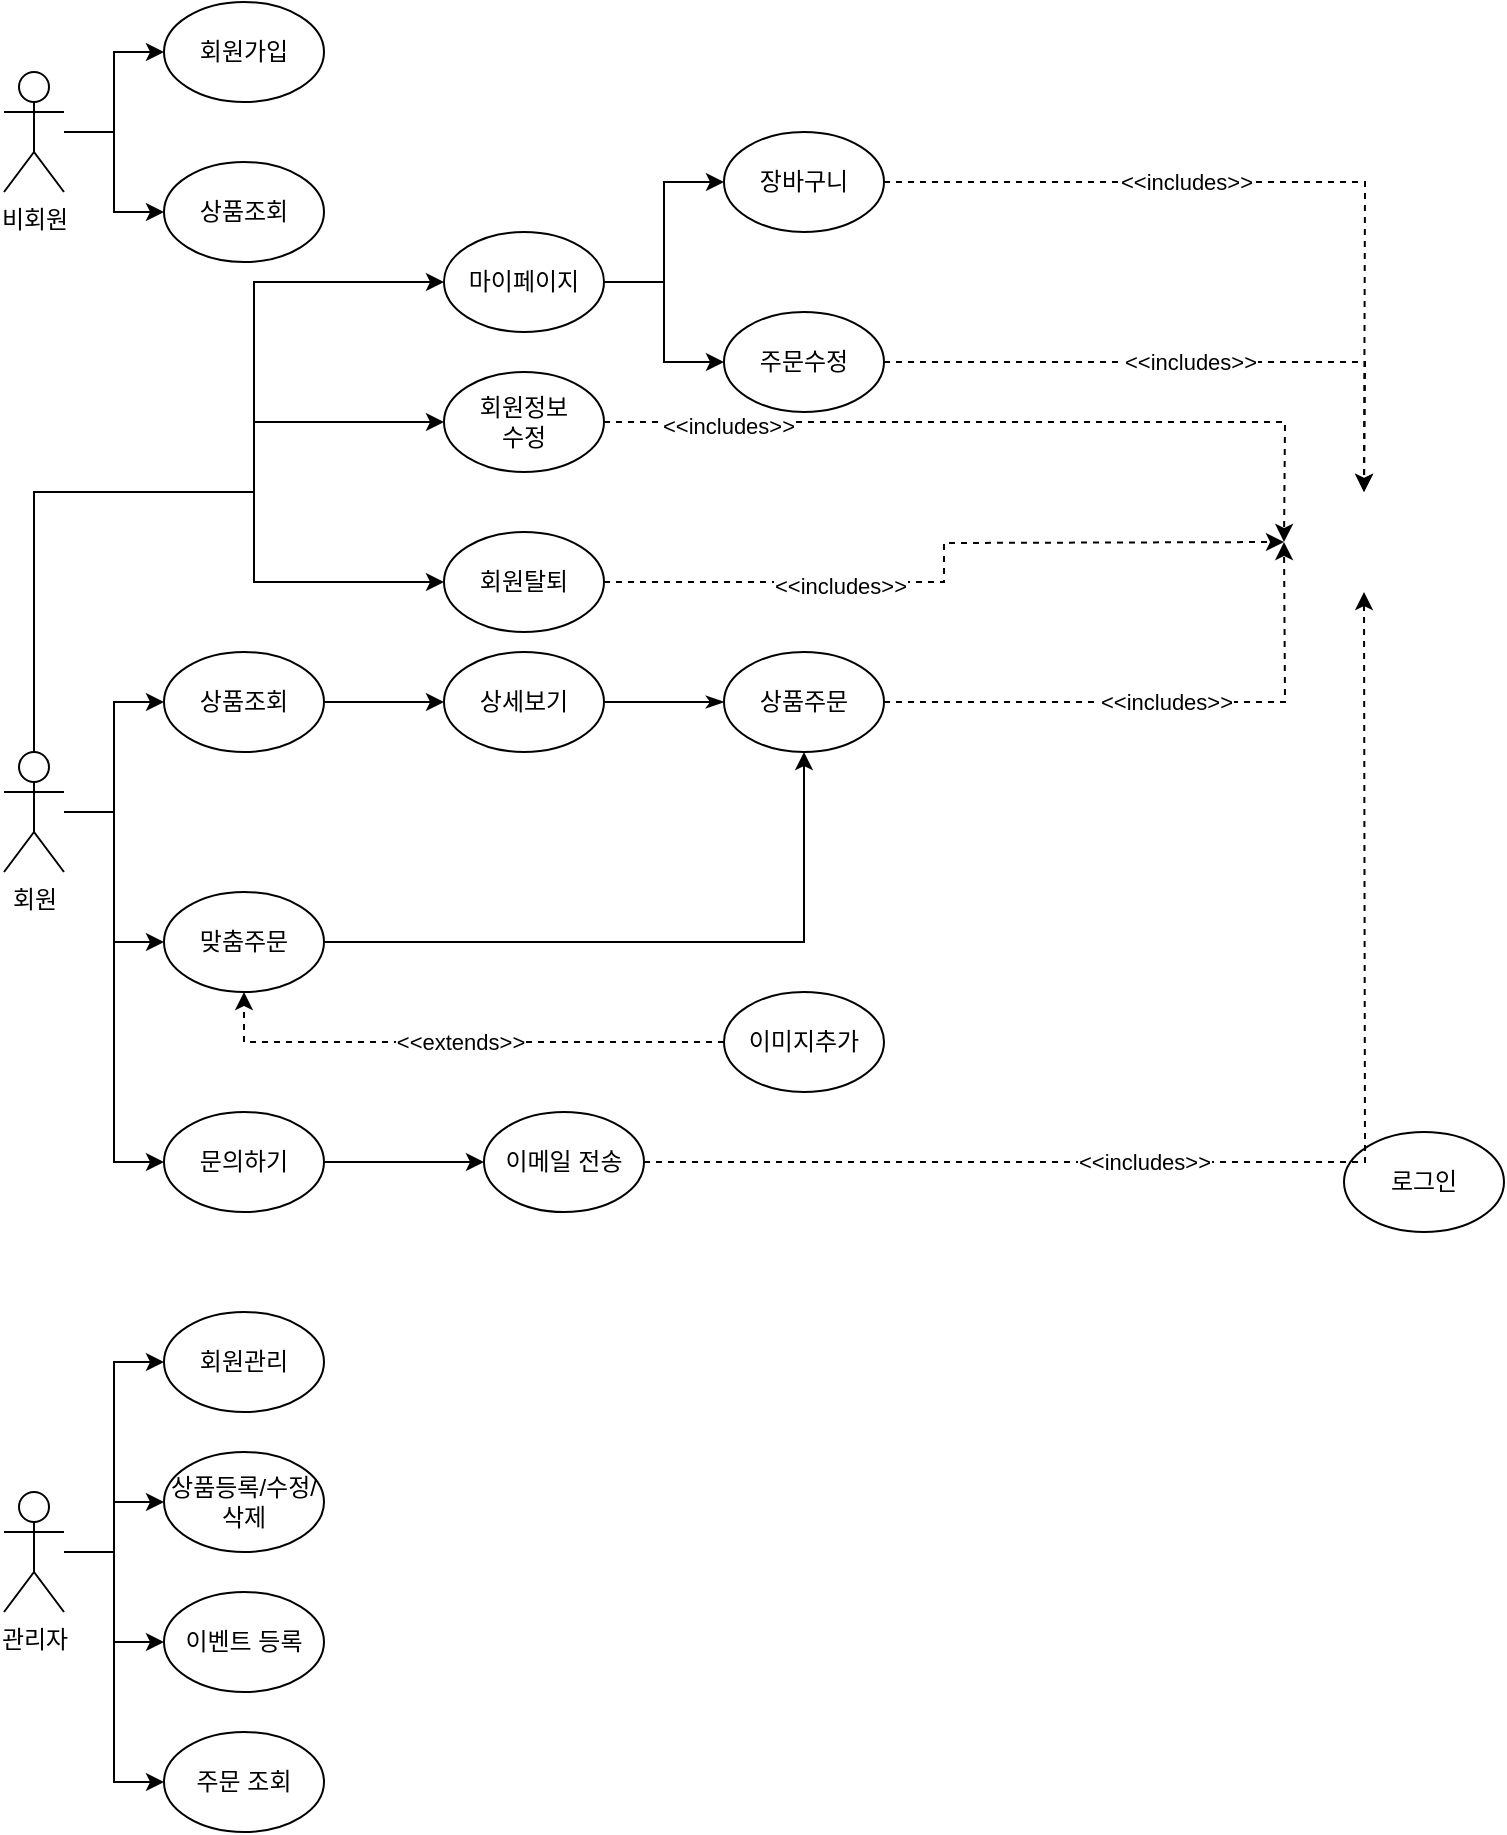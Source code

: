 <mxfile version="15.5.6" type="github"><diagram id="1zPi3ksuSOmiMGtPAgFN" name="Page-1"><mxGraphModel dx="1422" dy="737" grid="1" gridSize="10" guides="1" tooltips="1" connect="1" arrows="1" fold="1" page="1" pageScale="1" pageWidth="827" pageHeight="1169" math="0" shadow="0"><root><mxCell id="0"/><mxCell id="1" parent="0"/><mxCell id="MFkcu9gl4r-Oi1YTSLf7-1" style="edgeStyle=orthogonalEdgeStyle;rounded=0;orthogonalLoop=1;jettySize=auto;html=1;entryX=0;entryY=0.5;entryDx=0;entryDy=0;endArrow=classic;endFill=1;" edge="1" parent="1" source="MFkcu9gl4r-Oi1YTSLf7-3" target="MFkcu9gl4r-Oi1YTSLf7-30"><mxGeometry relative="1" as="geometry"/></mxCell><mxCell id="MFkcu9gl4r-Oi1YTSLf7-2" style="edgeStyle=orthogonalEdgeStyle;rounded=0;orthogonalLoop=1;jettySize=auto;html=1;endArrow=classic;endFill=1;" edge="1" parent="1" source="MFkcu9gl4r-Oi1YTSLf7-3" target="MFkcu9gl4r-Oi1YTSLf7-21"><mxGeometry relative="1" as="geometry"/></mxCell><mxCell id="MFkcu9gl4r-Oi1YTSLf7-3" value="비회원&lt;br&gt;" style="shape=umlActor;verticalLabelPosition=bottom;verticalAlign=top;html=1;outlineConnect=0;" vertex="1" parent="1"><mxGeometry x="20" y="35" width="30" height="60" as="geometry"/></mxCell><mxCell id="MFkcu9gl4r-Oi1YTSLf7-4" style="edgeStyle=orthogonalEdgeStyle;rounded=0;orthogonalLoop=1;jettySize=auto;html=1;entryX=0;entryY=0.5;entryDx=0;entryDy=0;endArrow=classic;endFill=1;" edge="1" parent="1" source="MFkcu9gl4r-Oi1YTSLf7-8" target="MFkcu9gl4r-Oi1YTSLf7-20"><mxGeometry relative="1" as="geometry"/></mxCell><mxCell id="MFkcu9gl4r-Oi1YTSLf7-5" style="edgeStyle=orthogonalEdgeStyle;rounded=0;orthogonalLoop=1;jettySize=auto;html=1;entryX=0;entryY=0.5;entryDx=0;entryDy=0;endArrow=classic;endFill=1;" edge="1" parent="1" source="MFkcu9gl4r-Oi1YTSLf7-8" target="MFkcu9gl4r-Oi1YTSLf7-19"><mxGeometry relative="1" as="geometry"/></mxCell><mxCell id="MFkcu9gl4r-Oi1YTSLf7-6" style="edgeStyle=orthogonalEdgeStyle;rounded=0;orthogonalLoop=1;jettySize=auto;html=1;entryX=0;entryY=0.5;entryDx=0;entryDy=0;endArrow=classic;endFill=1;" edge="1" parent="1" source="MFkcu9gl4r-Oi1YTSLf7-8" target="MFkcu9gl4r-Oi1YTSLf7-18"><mxGeometry relative="1" as="geometry"/></mxCell><mxCell id="MFkcu9gl4r-Oi1YTSLf7-7" style="edgeStyle=orthogonalEdgeStyle;rounded=0;orthogonalLoop=1;jettySize=auto;html=1;entryX=0;entryY=0.5;entryDx=0;entryDy=0;endArrow=classic;endFill=1;" edge="1" parent="1" source="MFkcu9gl4r-Oi1YTSLf7-8" target="MFkcu9gl4r-Oi1YTSLf7-38"><mxGeometry relative="1" as="geometry"/></mxCell><mxCell id="MFkcu9gl4r-Oi1YTSLf7-8" value="관리자" style="shape=umlActor;verticalLabelPosition=bottom;verticalAlign=top;html=1;outlineConnect=0;" vertex="1" parent="1"><mxGeometry x="20" y="745" width="30" height="60" as="geometry"/></mxCell><mxCell id="MFkcu9gl4r-Oi1YTSLf7-9" style="edgeStyle=orthogonalEdgeStyle;rounded=0;orthogonalLoop=1;jettySize=auto;html=1;entryX=0;entryY=0.5;entryDx=0;entryDy=0;" edge="1" parent="1" source="MFkcu9gl4r-Oi1YTSLf7-15" target="MFkcu9gl4r-Oi1YTSLf7-25"><mxGeometry relative="1" as="geometry"/></mxCell><mxCell id="MFkcu9gl4r-Oi1YTSLf7-10" style="edgeStyle=orthogonalEdgeStyle;rounded=0;orthogonalLoop=1;jettySize=auto;html=1;entryX=0;entryY=0.5;entryDx=0;entryDy=0;" edge="1" parent="1" source="MFkcu9gl4r-Oi1YTSLf7-15" target="MFkcu9gl4r-Oi1YTSLf7-23"><mxGeometry relative="1" as="geometry"/></mxCell><mxCell id="MFkcu9gl4r-Oi1YTSLf7-11" style="edgeStyle=orthogonalEdgeStyle;rounded=0;orthogonalLoop=1;jettySize=auto;html=1;entryX=0;entryY=0.5;entryDx=0;entryDy=0;" edge="1" parent="1" source="MFkcu9gl4r-Oi1YTSLf7-15" target="MFkcu9gl4r-Oi1YTSLf7-17"><mxGeometry relative="1" as="geometry"/></mxCell><mxCell id="MFkcu9gl4r-Oi1YTSLf7-12" style="edgeStyle=orthogonalEdgeStyle;rounded=0;orthogonalLoop=1;jettySize=auto;html=1;entryX=0;entryY=0.5;entryDx=0;entryDy=0;endArrow=classic;endFill=1;" edge="1" parent="1" source="MFkcu9gl4r-Oi1YTSLf7-15" target="MFkcu9gl4r-Oi1YTSLf7-41"><mxGeometry relative="1" as="geometry"><Array as="points"><mxPoint x="35" y="245"/><mxPoint x="145" y="245"/><mxPoint x="145" y="140"/></Array></mxGeometry></mxCell><mxCell id="MFkcu9gl4r-Oi1YTSLf7-13" style="edgeStyle=orthogonalEdgeStyle;rounded=0;orthogonalLoop=1;jettySize=auto;html=1;entryX=0;entryY=0.5;entryDx=0;entryDy=0;endArrow=classic;endFill=1;" edge="1" parent="1" source="MFkcu9gl4r-Oi1YTSLf7-15" target="MFkcu9gl4r-Oi1YTSLf7-33"><mxGeometry relative="1" as="geometry"><Array as="points"><mxPoint x="35" y="245"/><mxPoint x="145" y="245"/><mxPoint x="145" y="210"/></Array></mxGeometry></mxCell><mxCell id="MFkcu9gl4r-Oi1YTSLf7-14" style="edgeStyle=orthogonalEdgeStyle;rounded=0;orthogonalLoop=1;jettySize=auto;html=1;entryX=0;entryY=0.5;entryDx=0;entryDy=0;endArrow=classic;endFill=1;" edge="1" parent="1" source="MFkcu9gl4r-Oi1YTSLf7-15" target="MFkcu9gl4r-Oi1YTSLf7-28"><mxGeometry relative="1" as="geometry"><Array as="points"><mxPoint x="35" y="245"/><mxPoint x="145" y="245"/><mxPoint x="145" y="290"/></Array></mxGeometry></mxCell><mxCell id="MFkcu9gl4r-Oi1YTSLf7-15" value="회원" style="shape=umlActor;verticalLabelPosition=bottom;verticalAlign=top;html=1;outlineConnect=0;" vertex="1" parent="1"><mxGeometry x="20" y="375" width="30" height="60" as="geometry"/></mxCell><mxCell id="MFkcu9gl4r-Oi1YTSLf7-16" value="" style="edgeStyle=orthogonalEdgeStyle;rounded=0;orthogonalLoop=1;jettySize=auto;html=1;endArrow=classic;endFill=1;" edge="1" parent="1" source="MFkcu9gl4r-Oi1YTSLf7-17" target="MFkcu9gl4r-Oi1YTSLf7-47"><mxGeometry relative="1" as="geometry"/></mxCell><mxCell id="MFkcu9gl4r-Oi1YTSLf7-17" value="문의하기" style="ellipse;whiteSpace=wrap;html=1;" vertex="1" parent="1"><mxGeometry x="100" y="555" width="80" height="50" as="geometry"/></mxCell><mxCell id="MFkcu9gl4r-Oi1YTSLf7-18" value="이벤트 등록" style="ellipse;whiteSpace=wrap;html=1;" vertex="1" parent="1"><mxGeometry x="100" y="795" width="80" height="50" as="geometry"/></mxCell><mxCell id="MFkcu9gl4r-Oi1YTSLf7-19" value="상품등록/수정/삭제" style="ellipse;whiteSpace=wrap;html=1;" vertex="1" parent="1"><mxGeometry x="100" y="725" width="80" height="50" as="geometry"/></mxCell><mxCell id="MFkcu9gl4r-Oi1YTSLf7-20" value="회원관리" style="ellipse;whiteSpace=wrap;html=1;" vertex="1" parent="1"><mxGeometry x="100" y="655" width="80" height="50" as="geometry"/></mxCell><mxCell id="MFkcu9gl4r-Oi1YTSLf7-21" value="상품조회" style="ellipse;whiteSpace=wrap;html=1;" vertex="1" parent="1"><mxGeometry x="100" y="80" width="80" height="50" as="geometry"/></mxCell><mxCell id="MFkcu9gl4r-Oi1YTSLf7-22" style="edgeStyle=orthogonalEdgeStyle;rounded=0;orthogonalLoop=1;jettySize=auto;html=1;entryX=0.5;entryY=1;entryDx=0;entryDy=0;endArrow=classic;endFill=1;" edge="1" parent="1" source="MFkcu9gl4r-Oi1YTSLf7-23" target="MFkcu9gl4r-Oi1YTSLf7-37"><mxGeometry relative="1" as="geometry"/></mxCell><mxCell id="MFkcu9gl4r-Oi1YTSLf7-23" value="맞춤주문" style="ellipse;whiteSpace=wrap;html=1;" vertex="1" parent="1"><mxGeometry x="100" y="445" width="80" height="50" as="geometry"/></mxCell><mxCell id="MFkcu9gl4r-Oi1YTSLf7-24" value="" style="edgeStyle=orthogonalEdgeStyle;rounded=0;orthogonalLoop=1;jettySize=auto;html=1;endArrow=classic;endFill=1;" edge="1" parent="1" source="MFkcu9gl4r-Oi1YTSLf7-25" target="MFkcu9gl4r-Oi1YTSLf7-35"><mxGeometry relative="1" as="geometry"/></mxCell><mxCell id="MFkcu9gl4r-Oi1YTSLf7-25" value="상품조회&lt;br&gt;" style="ellipse;whiteSpace=wrap;html=1;" vertex="1" parent="1"><mxGeometry x="100" y="325" width="80" height="50" as="geometry"/></mxCell><mxCell id="MFkcu9gl4r-Oi1YTSLf7-26" style="edgeStyle=orthogonalEdgeStyle;rounded=0;orthogonalLoop=1;jettySize=auto;html=1;entryX=0;entryY=0.5;entryDx=0;entryDy=0;dashed=1;endArrow=classic;endFill=1;" edge="1" parent="1" source="MFkcu9gl4r-Oi1YTSLf7-28"><mxGeometry relative="1" as="geometry"><mxPoint x="660" y="270" as="targetPoint"/></mxGeometry></mxCell><mxCell id="MFkcu9gl4r-Oi1YTSLf7-27" value="&amp;lt;&amp;lt;includes&amp;gt;&amp;gt;" style="edgeLabel;html=1;align=center;verticalAlign=middle;resizable=0;points=[];" vertex="1" connectable="0" parent="MFkcu9gl4r-Oi1YTSLf7-26"><mxGeometry x="-0.344" y="-2" relative="1" as="geometry"><mxPoint as="offset"/></mxGeometry></mxCell><mxCell id="MFkcu9gl4r-Oi1YTSLf7-28" value="회원탈퇴" style="ellipse;whiteSpace=wrap;html=1;" vertex="1" parent="1"><mxGeometry x="240" y="265" width="80" height="50" as="geometry"/></mxCell><mxCell id="MFkcu9gl4r-Oi1YTSLf7-29" value="로그인" style="ellipse;whiteSpace=wrap;html=1;" vertex="1" parent="1"><mxGeometry x="690" y="565" width="80" height="50" as="geometry"/></mxCell><mxCell id="MFkcu9gl4r-Oi1YTSLf7-30" value="회원가입" style="ellipse;whiteSpace=wrap;html=1;" vertex="1" parent="1"><mxGeometry x="100" width="80" height="50" as="geometry"/></mxCell><mxCell id="MFkcu9gl4r-Oi1YTSLf7-31" style="edgeStyle=orthogonalEdgeStyle;rounded=0;orthogonalLoop=1;jettySize=auto;html=1;entryX=0;entryY=0.5;entryDx=0;entryDy=0;dashed=1;endArrow=classic;endFill=1;" edge="1" parent="1" source="MFkcu9gl4r-Oi1YTSLf7-33"><mxGeometry relative="1" as="geometry"><mxPoint x="660" y="270" as="targetPoint"/></mxGeometry></mxCell><mxCell id="MFkcu9gl4r-Oi1YTSLf7-32" value="&amp;lt;&amp;lt;includes&amp;gt;&amp;gt;" style="edgeLabel;html=1;align=center;verticalAlign=middle;resizable=0;points=[];" vertex="1" connectable="0" parent="MFkcu9gl4r-Oi1YTSLf7-31"><mxGeometry x="-0.69" y="-2" relative="1" as="geometry"><mxPoint as="offset"/></mxGeometry></mxCell><mxCell id="MFkcu9gl4r-Oi1YTSLf7-33" value="회원정보&lt;br&gt;수정" style="ellipse;whiteSpace=wrap;html=1;" vertex="1" parent="1"><mxGeometry x="240" y="185" width="80" height="50" as="geometry"/></mxCell><mxCell id="MFkcu9gl4r-Oi1YTSLf7-34" value="" style="edgeStyle=orthogonalEdgeStyle;rounded=0;orthogonalLoop=1;jettySize=auto;html=1;endArrow=classicThin;endFill=1;" edge="1" parent="1" source="MFkcu9gl4r-Oi1YTSLf7-35" target="MFkcu9gl4r-Oi1YTSLf7-37"><mxGeometry relative="1" as="geometry"/></mxCell><mxCell id="MFkcu9gl4r-Oi1YTSLf7-35" value="상세보기" style="ellipse;whiteSpace=wrap;html=1;" vertex="1" parent="1"><mxGeometry x="240" y="325" width="80" height="50" as="geometry"/></mxCell><mxCell id="MFkcu9gl4r-Oi1YTSLf7-36" value="&amp;lt;&amp;lt;includes&amp;gt;&amp;gt;" style="edgeStyle=orthogonalEdgeStyle;rounded=0;orthogonalLoop=1;jettySize=auto;html=1;entryX=0;entryY=0.5;entryDx=0;entryDy=0;endArrow=classic;endFill=1;dashed=1;" edge="1" parent="1" source="MFkcu9gl4r-Oi1YTSLf7-37"><mxGeometry relative="1" as="geometry"><mxPoint x="660" y="270" as="targetPoint"/></mxGeometry></mxCell><mxCell id="MFkcu9gl4r-Oi1YTSLf7-37" value="상품주문" style="ellipse;whiteSpace=wrap;html=1;" vertex="1" parent="1"><mxGeometry x="380" y="325" width="80" height="50" as="geometry"/></mxCell><mxCell id="MFkcu9gl4r-Oi1YTSLf7-38" value="주문 조회" style="ellipse;whiteSpace=wrap;html=1;" vertex="1" parent="1"><mxGeometry x="100" y="865" width="80" height="50" as="geometry"/></mxCell><mxCell id="MFkcu9gl4r-Oi1YTSLf7-39" value="" style="edgeStyle=orthogonalEdgeStyle;rounded=0;orthogonalLoop=1;jettySize=auto;html=1;endArrow=classic;endFill=1;" edge="1" parent="1" source="MFkcu9gl4r-Oi1YTSLf7-41" target="MFkcu9gl4r-Oi1YTSLf7-43"><mxGeometry relative="1" as="geometry"/></mxCell><mxCell id="MFkcu9gl4r-Oi1YTSLf7-40" value="" style="edgeStyle=orthogonalEdgeStyle;rounded=0;orthogonalLoop=1;jettySize=auto;html=1;endArrow=classic;endFill=1;" edge="1" parent="1" source="MFkcu9gl4r-Oi1YTSLf7-41" target="MFkcu9gl4r-Oi1YTSLf7-45"><mxGeometry relative="1" as="geometry"/></mxCell><mxCell id="MFkcu9gl4r-Oi1YTSLf7-41" value="마이페이지" style="ellipse;whiteSpace=wrap;html=1;" vertex="1" parent="1"><mxGeometry x="240" y="115" width="80" height="50" as="geometry"/></mxCell><mxCell id="MFkcu9gl4r-Oi1YTSLf7-42" value="&amp;lt;&amp;lt;includes&amp;gt;&amp;gt;" style="edgeStyle=orthogonalEdgeStyle;rounded=0;orthogonalLoop=1;jettySize=auto;html=1;endArrow=classic;endFill=1;dashed=1;" edge="1" parent="1" source="MFkcu9gl4r-Oi1YTSLf7-43"><mxGeometry x="-0.24" relative="1" as="geometry"><mxPoint x="700" y="245" as="targetPoint"/><mxPoint as="offset"/></mxGeometry></mxCell><mxCell id="MFkcu9gl4r-Oi1YTSLf7-43" value="장바구니" style="ellipse;whiteSpace=wrap;html=1;" vertex="1" parent="1"><mxGeometry x="380" y="65" width="80" height="50" as="geometry"/></mxCell><mxCell id="MFkcu9gl4r-Oi1YTSLf7-44" value="&amp;lt;&amp;lt;includes&amp;gt;&amp;gt;" style="edgeStyle=orthogonalEdgeStyle;rounded=0;orthogonalLoop=1;jettySize=auto;html=1;entryX=0.5;entryY=0;entryDx=0;entryDy=0;endArrow=classic;endFill=1;dashed=1;" edge="1" parent="1" source="MFkcu9gl4r-Oi1YTSLf7-45"><mxGeometry relative="1" as="geometry"><mxPoint x="700" y="245" as="targetPoint"/></mxGeometry></mxCell><mxCell id="MFkcu9gl4r-Oi1YTSLf7-45" value="주문수정" style="ellipse;whiteSpace=wrap;html=1;" vertex="1" parent="1"><mxGeometry x="380" y="155" width="80" height="50" as="geometry"/></mxCell><mxCell id="MFkcu9gl4r-Oi1YTSLf7-46" value="&amp;lt;&amp;lt;includes&amp;gt;&amp;gt;" style="edgeStyle=orthogonalEdgeStyle;rounded=0;orthogonalLoop=1;jettySize=auto;html=1;entryX=0.5;entryY=1;entryDx=0;entryDy=0;endArrow=classic;endFill=1;dashed=1;" edge="1" parent="1" source="MFkcu9gl4r-Oi1YTSLf7-47"><mxGeometry x="-0.225" relative="1" as="geometry"><mxPoint as="offset"/><mxPoint x="700" y="295" as="targetPoint"/></mxGeometry></mxCell><mxCell id="MFkcu9gl4r-Oi1YTSLf7-47" value="이메일 전송" style="ellipse;whiteSpace=wrap;html=1;" vertex="1" parent="1"><mxGeometry x="260" y="555" width="80" height="50" as="geometry"/></mxCell><mxCell id="MFkcu9gl4r-Oi1YTSLf7-48" value="&amp;lt;&amp;lt;extends&amp;gt;&amp;gt;" style="edgeStyle=orthogonalEdgeStyle;rounded=0;orthogonalLoop=1;jettySize=auto;html=1;entryX=0.5;entryY=1;entryDx=0;entryDy=0;endArrow=classic;endFill=1;dashed=1;" edge="1" parent="1" source="MFkcu9gl4r-Oi1YTSLf7-49" target="MFkcu9gl4r-Oi1YTSLf7-23"><mxGeometry relative="1" as="geometry"/></mxCell><mxCell id="MFkcu9gl4r-Oi1YTSLf7-49" value="이미지추가" style="ellipse;whiteSpace=wrap;html=1;" vertex="1" parent="1"><mxGeometry x="380" y="495" width="80" height="50" as="geometry"/></mxCell></root></mxGraphModel></diagram></mxfile>